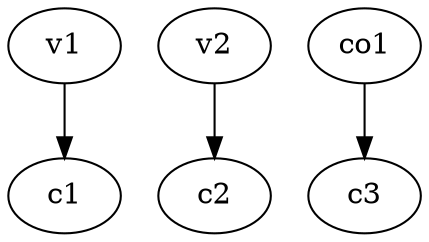 strict digraph  {
c1;
c2;
c3;
v1;
v2;
co1;
v1 -> c1  [weight=1];
v2 -> c2  [weight=1];
co1 -> c3  [weight=1];
}
